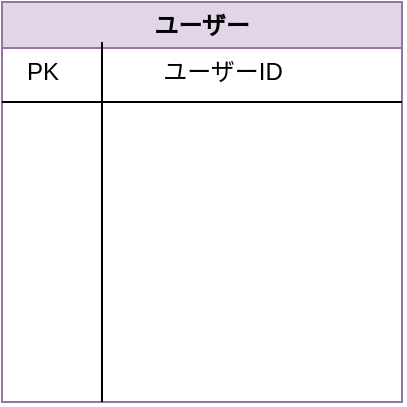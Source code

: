 <mxfile version="21.3.6" type="github">
  <diagram name="ページ1" id="8GNhj7HD4JjDBECFka-T">
    <mxGraphModel dx="882" dy="522" grid="1" gridSize="10" guides="1" tooltips="1" connect="1" arrows="1" fold="1" page="1" pageScale="1" pageWidth="827" pageHeight="1169" math="0" shadow="0">
      <root>
        <mxCell id="0" />
        <mxCell id="1" parent="0" />
        <mxCell id="g50RhSGRsH3zWHJkANwe-1" value="Vertical Container" style="swimlane;whiteSpace=wrap;html=1;" vertex="1" parent="1">
          <mxGeometry x="50" y="90" width="200" height="200" as="geometry" />
        </mxCell>
        <mxCell id="g50RhSGRsH3zWHJkANwe-4" value="&lt;font color=&quot;#000000&quot;&gt;ユーザー&lt;/font&gt;" style="swimlane;whiteSpace=wrap;html=1;fillColor=#e1d5e7;strokeColor=#9673a6;" vertex="1" parent="1">
          <mxGeometry x="50" y="90" width="200" height="200" as="geometry">
            <mxRectangle x="50" y="90" width="140" height="30" as="alternateBounds" />
          </mxGeometry>
        </mxCell>
        <mxCell id="g50RhSGRsH3zWHJkANwe-6" value="" style="endArrow=none;html=1;rounded=0;entryX=1;entryY=0.25;entryDx=0;entryDy=0;" edge="1" parent="g50RhSGRsH3zWHJkANwe-4" target="g50RhSGRsH3zWHJkANwe-4">
          <mxGeometry width="50" height="50" relative="1" as="geometry">
            <mxPoint y="50" as="sourcePoint" />
            <mxPoint x="50" y="10" as="targetPoint" />
          </mxGeometry>
        </mxCell>
        <mxCell id="g50RhSGRsH3zWHJkANwe-7" value="PK" style="text;html=1;align=center;verticalAlign=middle;resizable=0;points=[];autosize=1;strokeColor=none;fillColor=none;" vertex="1" parent="g50RhSGRsH3zWHJkANwe-4">
          <mxGeometry y="20" width="40" height="30" as="geometry" />
        </mxCell>
        <mxCell id="g50RhSGRsH3zWHJkANwe-10" value="ユーザーID" style="text;html=1;align=center;verticalAlign=middle;resizable=0;points=[];autosize=1;strokeColor=none;fillColor=none;" vertex="1" parent="g50RhSGRsH3zWHJkANwe-4">
          <mxGeometry x="70" y="20" width="80" height="30" as="geometry" />
        </mxCell>
        <mxCell id="g50RhSGRsH3zWHJkANwe-5" value="" style="endArrow=none;html=1;rounded=0;" edge="1" parent="1">
          <mxGeometry width="50" height="50" relative="1" as="geometry">
            <mxPoint x="100" y="110" as="sourcePoint" />
            <mxPoint x="100" y="290" as="targetPoint" />
          </mxGeometry>
        </mxCell>
      </root>
    </mxGraphModel>
  </diagram>
</mxfile>
